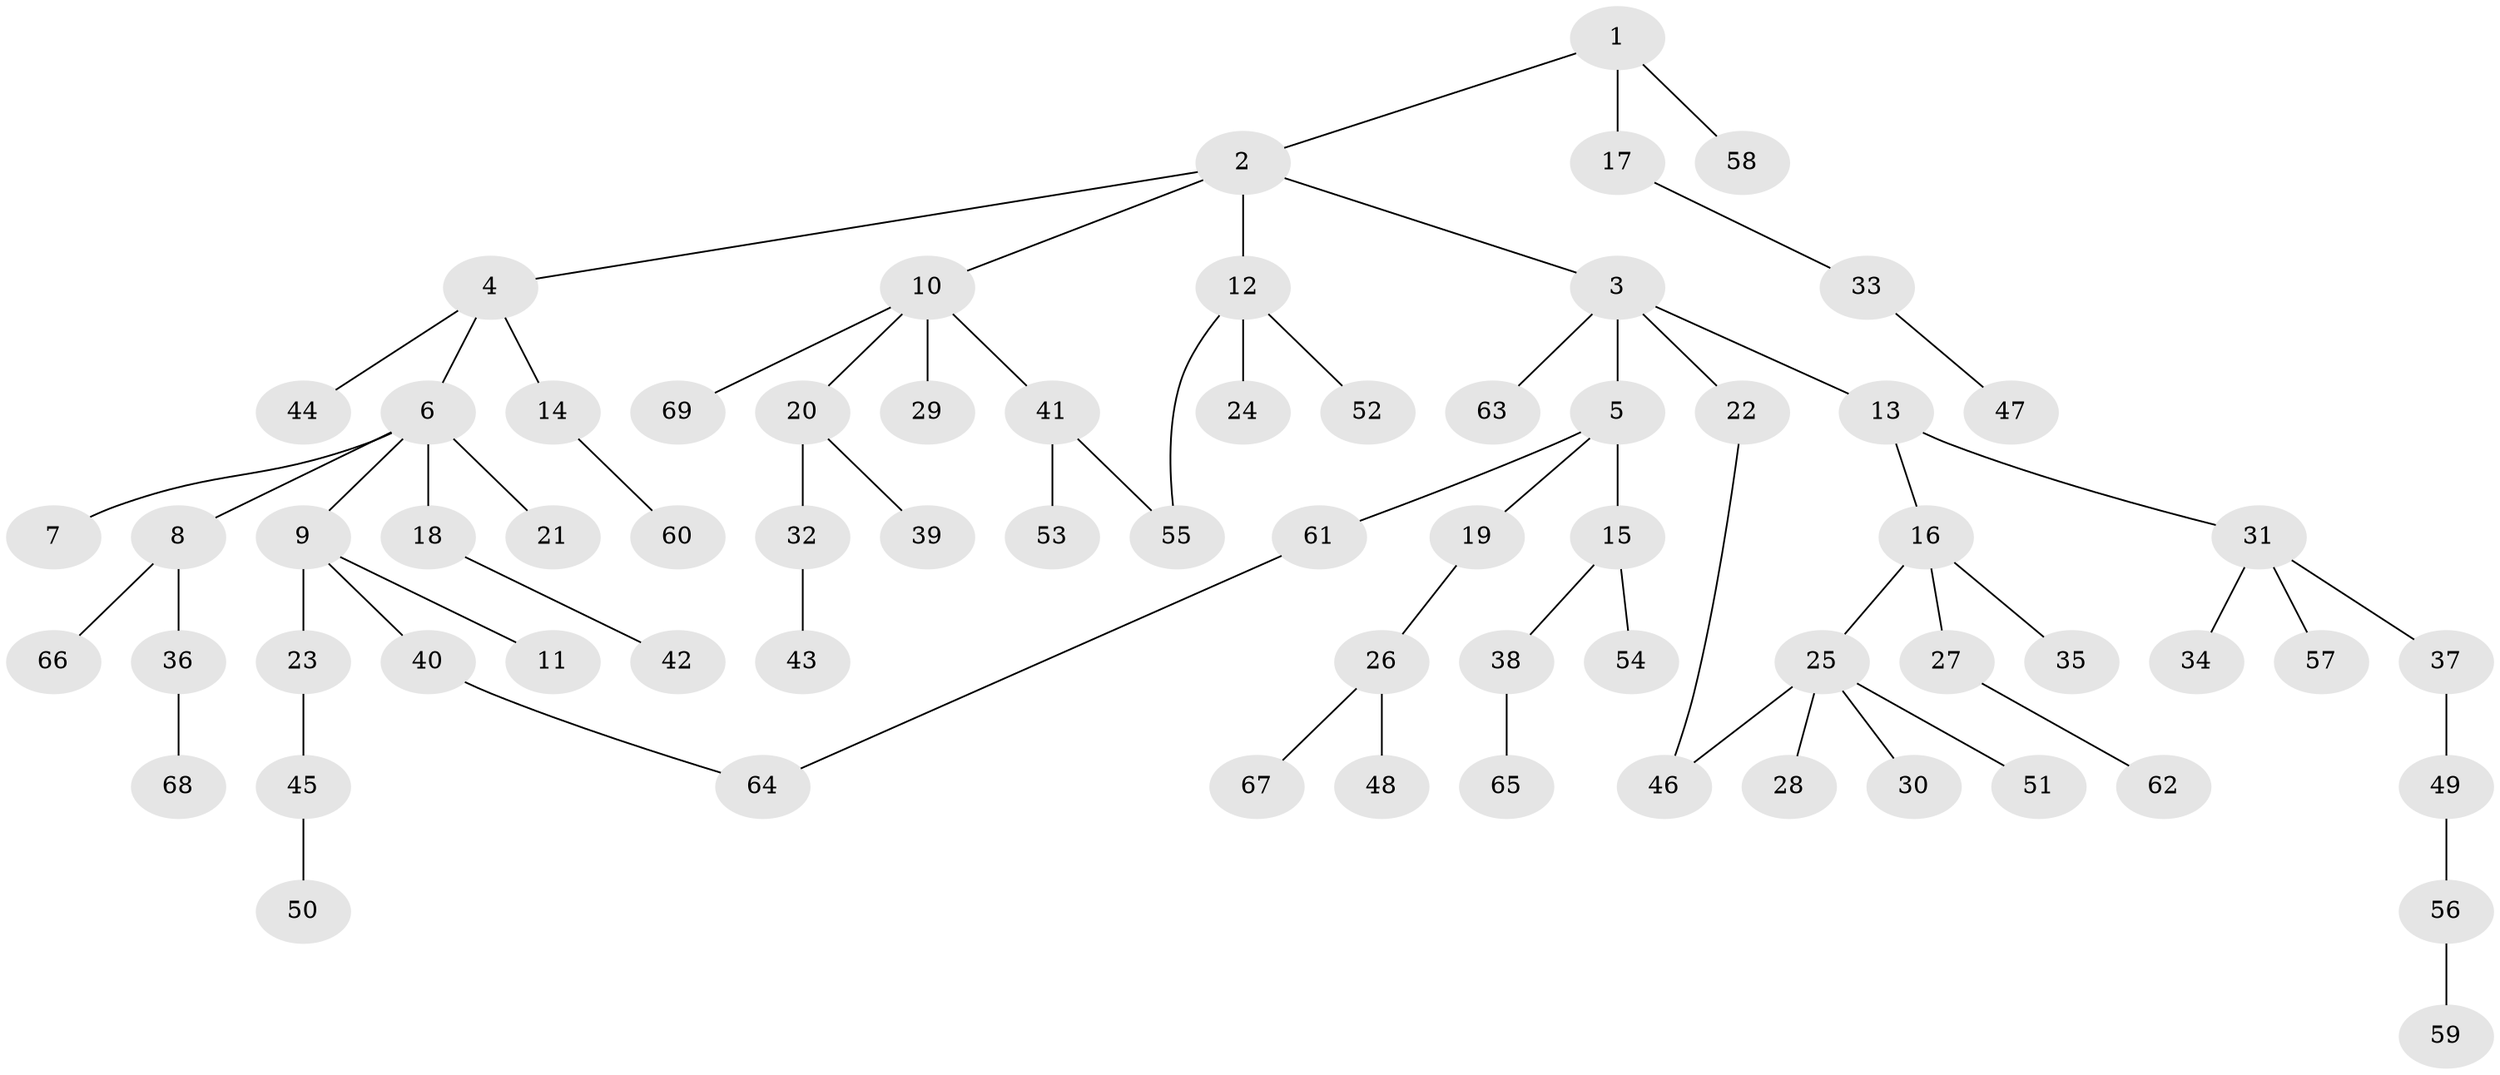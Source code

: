 // coarse degree distribution, {5: 0.07407407407407407, 7: 0.037037037037037035, 2: 0.25925925925925924, 4: 0.037037037037037035, 3: 0.037037037037037035, 6: 0.037037037037037035, 1: 0.5185185185185185}
// Generated by graph-tools (version 1.1) at 2025/16/03/04/25 18:16:51]
// undirected, 69 vertices, 71 edges
graph export_dot {
graph [start="1"]
  node [color=gray90,style=filled];
  1;
  2;
  3;
  4;
  5;
  6;
  7;
  8;
  9;
  10;
  11;
  12;
  13;
  14;
  15;
  16;
  17;
  18;
  19;
  20;
  21;
  22;
  23;
  24;
  25;
  26;
  27;
  28;
  29;
  30;
  31;
  32;
  33;
  34;
  35;
  36;
  37;
  38;
  39;
  40;
  41;
  42;
  43;
  44;
  45;
  46;
  47;
  48;
  49;
  50;
  51;
  52;
  53;
  54;
  55;
  56;
  57;
  58;
  59;
  60;
  61;
  62;
  63;
  64;
  65;
  66;
  67;
  68;
  69;
  1 -- 2;
  1 -- 17;
  1 -- 58;
  2 -- 3;
  2 -- 4;
  2 -- 10;
  2 -- 12;
  3 -- 5;
  3 -- 13;
  3 -- 22;
  3 -- 63;
  4 -- 6;
  4 -- 14;
  4 -- 44;
  5 -- 15;
  5 -- 19;
  5 -- 61;
  6 -- 7;
  6 -- 8;
  6 -- 9;
  6 -- 18;
  6 -- 21;
  8 -- 36;
  8 -- 66;
  9 -- 11;
  9 -- 23;
  9 -- 40;
  10 -- 20;
  10 -- 29;
  10 -- 41;
  10 -- 69;
  12 -- 24;
  12 -- 52;
  12 -- 55;
  13 -- 16;
  13 -- 31;
  14 -- 60;
  15 -- 38;
  15 -- 54;
  16 -- 25;
  16 -- 27;
  16 -- 35;
  17 -- 33;
  18 -- 42;
  19 -- 26;
  20 -- 32;
  20 -- 39;
  22 -- 46;
  23 -- 45;
  25 -- 28;
  25 -- 30;
  25 -- 51;
  25 -- 46;
  26 -- 48;
  26 -- 67;
  27 -- 62;
  31 -- 34;
  31 -- 37;
  31 -- 57;
  32 -- 43;
  33 -- 47;
  36 -- 68;
  37 -- 49;
  38 -- 65;
  40 -- 64;
  41 -- 53;
  41 -- 55;
  45 -- 50;
  49 -- 56;
  56 -- 59;
  61 -- 64;
}
